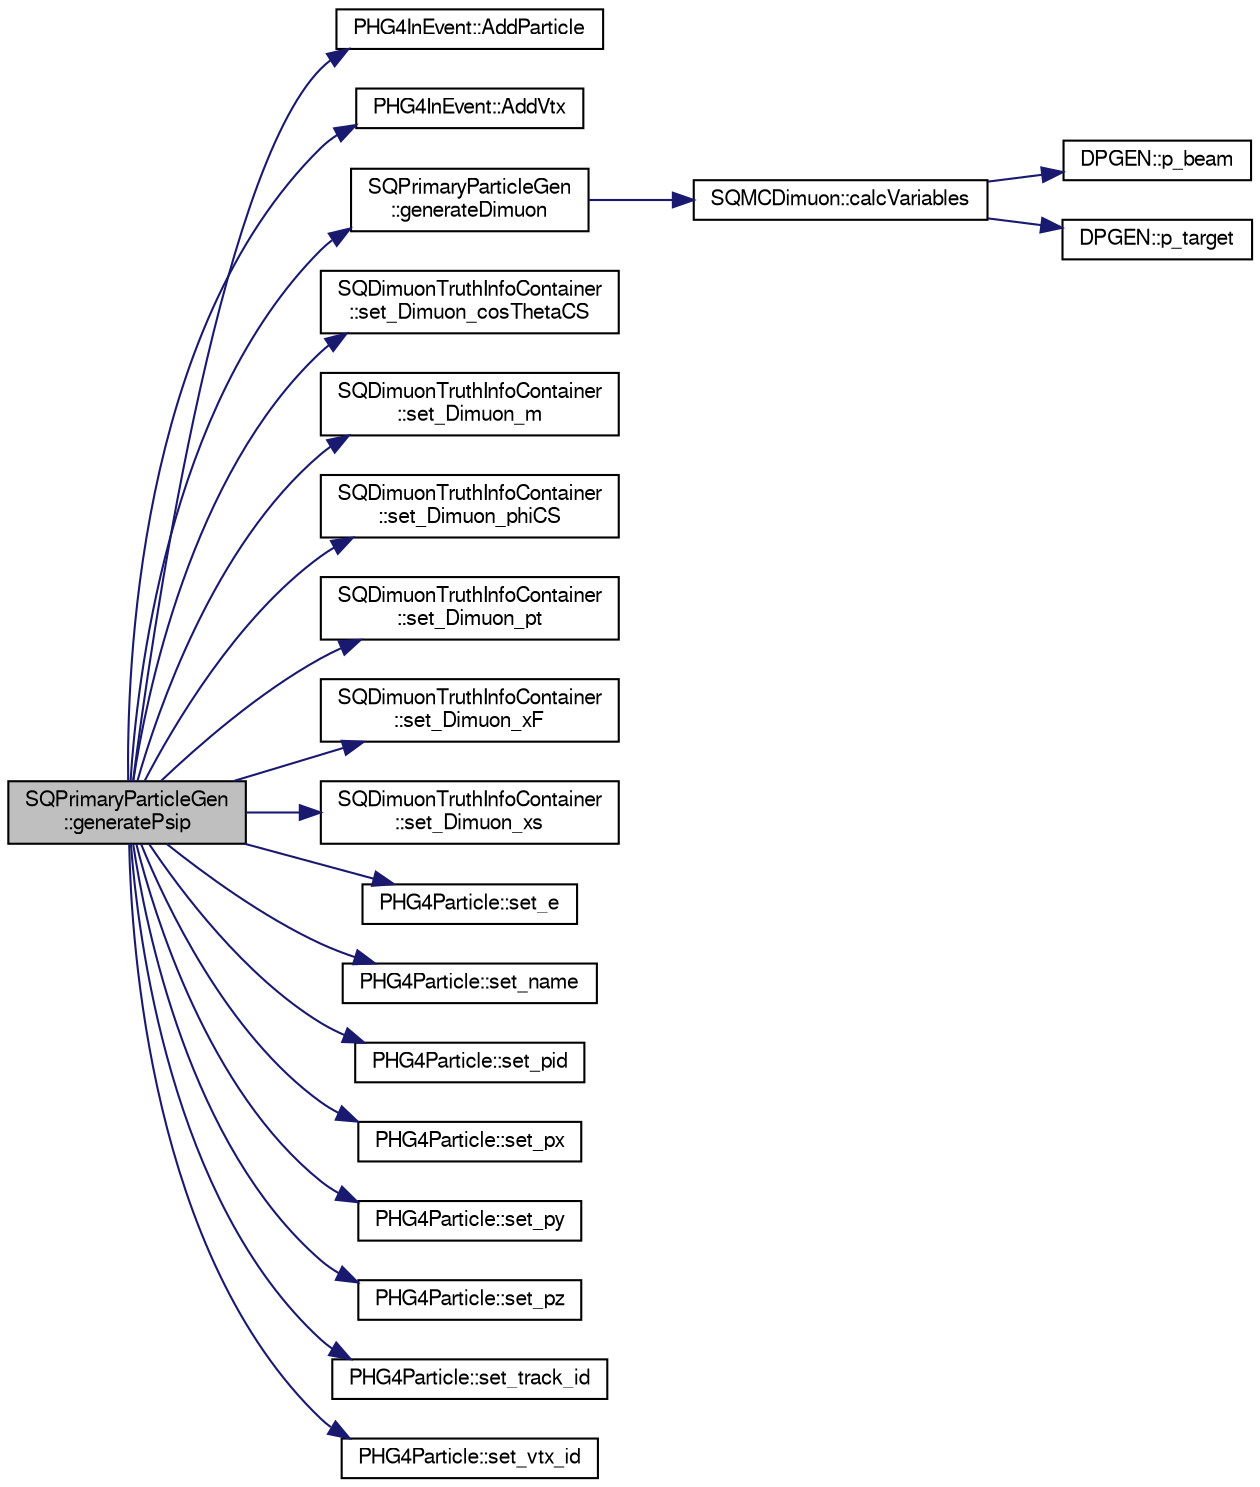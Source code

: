 digraph "SQPrimaryParticleGen::generatePsip"
{
  bgcolor="transparent";
  edge [fontname="FreeSans",fontsize="10",labelfontname="FreeSans",labelfontsize="10"];
  node [fontname="FreeSans",fontsize="10",shape=record];
  rankdir="LR";
  Node1 [label="SQPrimaryParticleGen\l::generatePsip",height=0.2,width=0.4,color="black", fillcolor="grey75", style="filled" fontcolor="black"];
  Node1 -> Node2 [color="midnightblue",fontsize="10",style="solid",fontname="FreeSans"];
  Node2 [label="PHG4InEvent::AddParticle",height=0.2,width=0.4,color="black",URL="$db/d62/classPHG4InEvent.html#a1ce8225b21358e01f87adfd4b5d46d4b"];
  Node1 -> Node3 [color="midnightblue",fontsize="10",style="solid",fontname="FreeSans"];
  Node3 [label="PHG4InEvent::AddVtx",height=0.2,width=0.4,color="black",URL="$db/d62/classPHG4InEvent.html#a3aceec54176f99daca9282e7df169148"];
  Node1 -> Node4 [color="midnightblue",fontsize="10",style="solid",fontname="FreeSans"];
  Node4 [label="SQPrimaryParticleGen\l::generateDimuon",height=0.2,width=0.4,color="black",URL="$d4/d06/classSQPrimaryParticleGen.html#ab539402f38eec7049588d242ae8685fc",tooltip="Dimuon phase space generator. "];
  Node4 -> Node5 [color="midnightblue",fontsize="10",style="solid",fontname="FreeSans"];
  Node5 [label="SQMCDimuon::calcVariables",height=0.2,width=0.4,color="black",URL="$d5/ddb/classSQMCDimuon.html#a5bcb737712e92a8fd3f068f4b8a574fe",tooltip="calculate derived variables "];
  Node5 -> Node6 [color="midnightblue",fontsize="10",style="solid",fontname="FreeSans"];
  Node6 [label="DPGEN::p_beam",height=0.2,width=0.4,color="black",URL="$d2/da1/namespaceDPGEN.html#a21ec5fa2fedf044b3f0f539ed54242a4"];
  Node5 -> Node7 [color="midnightblue",fontsize="10",style="solid",fontname="FreeSans"];
  Node7 [label="DPGEN::p_target",height=0.2,width=0.4,color="black",URL="$d2/da1/namespaceDPGEN.html#add08e2813c32370aafa63ee51324def2"];
  Node1 -> Node8 [color="midnightblue",fontsize="10",style="solid",fontname="FreeSans"];
  Node8 [label="SQDimuonTruthInfoContainer\l::set_Dimuon_cosThetaCS",height=0.2,width=0.4,color="black",URL="$d0/d60/classSQDimuonTruthInfoContainer.html#aa5a483c7646576eb9d65ce8323adc886"];
  Node1 -> Node9 [color="midnightblue",fontsize="10",style="solid",fontname="FreeSans"];
  Node9 [label="SQDimuonTruthInfoContainer\l::set_Dimuon_m",height=0.2,width=0.4,color="black",URL="$d0/d60/classSQDimuonTruthInfoContainer.html#aa672853c0b8b06d1023c0acf3dc8ffa5"];
  Node1 -> Node10 [color="midnightblue",fontsize="10",style="solid",fontname="FreeSans"];
  Node10 [label="SQDimuonTruthInfoContainer\l::set_Dimuon_phiCS",height=0.2,width=0.4,color="black",URL="$d0/d60/classSQDimuonTruthInfoContainer.html#a127a3fdd6b39e3977d2c7703a17fb721"];
  Node1 -> Node11 [color="midnightblue",fontsize="10",style="solid",fontname="FreeSans"];
  Node11 [label="SQDimuonTruthInfoContainer\l::set_Dimuon_pt",height=0.2,width=0.4,color="black",URL="$d0/d60/classSQDimuonTruthInfoContainer.html#a1523522bc82b4fcc29f7af9953dd131c"];
  Node1 -> Node12 [color="midnightblue",fontsize="10",style="solid",fontname="FreeSans"];
  Node12 [label="SQDimuonTruthInfoContainer\l::set_Dimuon_xF",height=0.2,width=0.4,color="black",URL="$d0/d60/classSQDimuonTruthInfoContainer.html#a43db9ecbdf25c52afae013abd2911d2f"];
  Node1 -> Node13 [color="midnightblue",fontsize="10",style="solid",fontname="FreeSans"];
  Node13 [label="SQDimuonTruthInfoContainer\l::set_Dimuon_xs",height=0.2,width=0.4,color="black",URL="$d0/d60/classSQDimuonTruthInfoContainer.html#aa1cecb5a04c2c84508ca15efd3a59ca1"];
  Node1 -> Node14 [color="midnightblue",fontsize="10",style="solid",fontname="FreeSans"];
  Node14 [label="PHG4Particle::set_e",height=0.2,width=0.4,color="black",URL="$de/dc9/classPHG4Particle.html#a7d23cfc1ee659e728ccce239388bce98"];
  Node1 -> Node15 [color="midnightblue",fontsize="10",style="solid",fontname="FreeSans"];
  Node15 [label="PHG4Particle::set_name",height=0.2,width=0.4,color="black",URL="$de/dc9/classPHG4Particle.html#aee8ffddf6f6d6f13e10d836e029b1f85"];
  Node1 -> Node16 [color="midnightblue",fontsize="10",style="solid",fontname="FreeSans"];
  Node16 [label="PHG4Particle::set_pid",height=0.2,width=0.4,color="black",URL="$de/dc9/classPHG4Particle.html#a46b6688accb92b757c61c937b2096cfd"];
  Node1 -> Node17 [color="midnightblue",fontsize="10",style="solid",fontname="FreeSans"];
  Node17 [label="PHG4Particle::set_px",height=0.2,width=0.4,color="black",URL="$de/dc9/classPHG4Particle.html#af31b6defcc11e390aba98f174758e512"];
  Node1 -> Node18 [color="midnightblue",fontsize="10",style="solid",fontname="FreeSans"];
  Node18 [label="PHG4Particle::set_py",height=0.2,width=0.4,color="black",URL="$de/dc9/classPHG4Particle.html#ac770ea1bf23f97f632266874287ffab8"];
  Node1 -> Node19 [color="midnightblue",fontsize="10",style="solid",fontname="FreeSans"];
  Node19 [label="PHG4Particle::set_pz",height=0.2,width=0.4,color="black",URL="$de/dc9/classPHG4Particle.html#afa639bd82e60cd2a24777a530b1f5851"];
  Node1 -> Node20 [color="midnightblue",fontsize="10",style="solid",fontname="FreeSans"];
  Node20 [label="PHG4Particle::set_track_id",height=0.2,width=0.4,color="black",URL="$de/dc9/classPHG4Particle.html#ae8c7ae2b08b94a22cf92f21a7e02e032"];
  Node1 -> Node21 [color="midnightblue",fontsize="10",style="solid",fontname="FreeSans"];
  Node21 [label="PHG4Particle::set_vtx_id",height=0.2,width=0.4,color="black",URL="$de/dc9/classPHG4Particle.html#a4425c997564dec94c9aa0a2b21c7b05c"];
}
